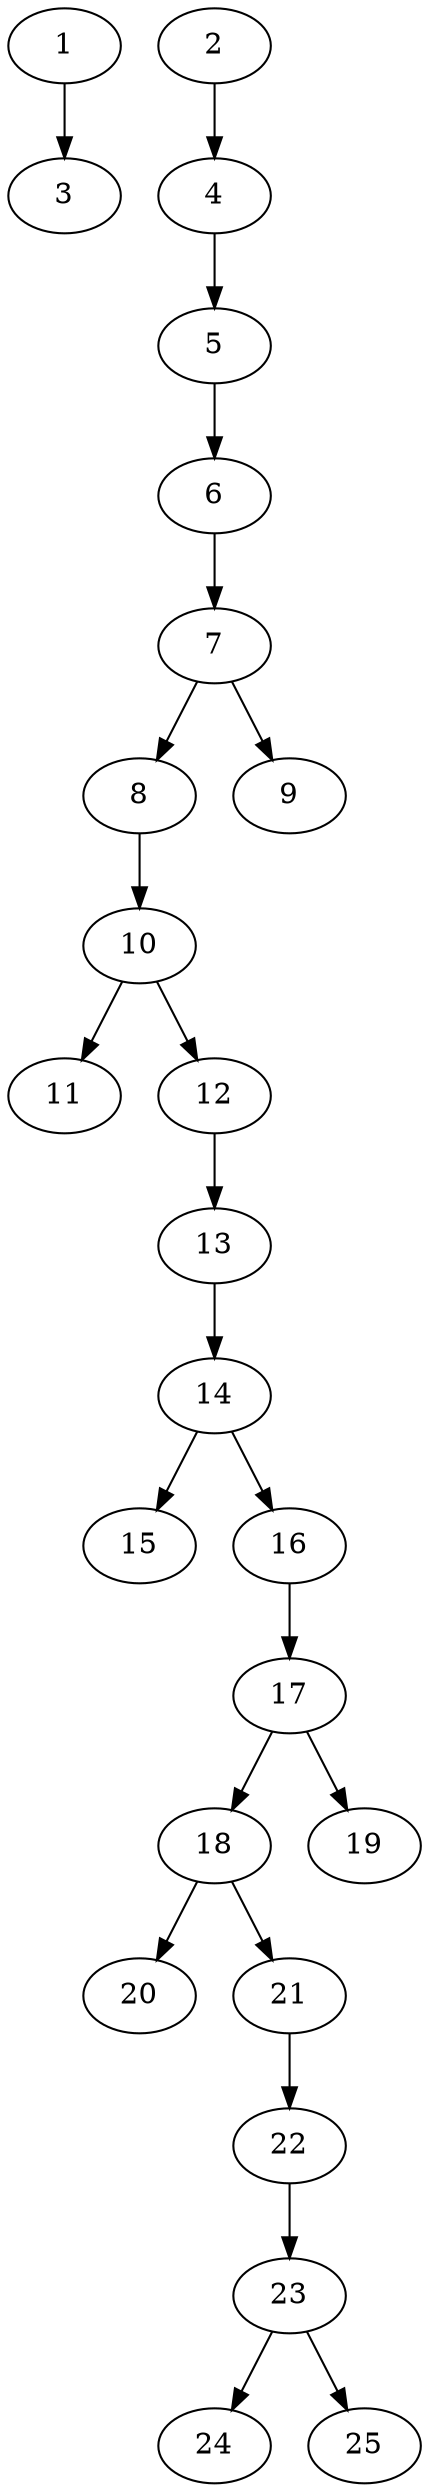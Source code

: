 // DAG automatically generated by daggen at Thu Oct  3 14:00:39 2019
// ./daggen --dot -n 25 --ccr 0.3 --fat 0.3 --regular 0.9 --density 0.5 --mindata 5242880 --maxdata 52428800 
digraph G {
  1 [size="53364053", alpha="0.05", expect_size="16009216"] 
  1 -> 3 [size ="16009216"]
  2 [size="56101547", alpha="0.15", expect_size="16830464"] 
  2 -> 4 [size ="16830464"]
  3 [size="29044053", alpha="0.18", expect_size="8713216"] 
  4 [size="147630080", alpha="0.20", expect_size="44289024"] 
  4 -> 5 [size ="44289024"]
  5 [size="84896427", alpha="0.15", expect_size="25468928"] 
  5 -> 6 [size ="25468928"]
  6 [size="166355627", alpha="0.02", expect_size="49906688"] 
  6 -> 7 [size ="49906688"]
  7 [size="50128213", alpha="0.05", expect_size="15038464"] 
  7 -> 8 [size ="15038464"]
  7 -> 9 [size ="15038464"]
  8 [size="149691733", alpha="0.05", expect_size="44907520"] 
  8 -> 10 [size ="44907520"]
  9 [size="119207253", alpha="0.18", expect_size="35762176"] 
  10 [size="84814507", alpha="0.05", expect_size="25444352"] 
  10 -> 11 [size ="25444352"]
  10 -> 12 [size ="25444352"]
  11 [size="44957013", alpha="0.04", expect_size="13487104"] 
  12 [size="83810987", alpha="0.11", expect_size="25143296"] 
  12 -> 13 [size ="25143296"]
  13 [size="45963947", alpha="0.04", expect_size="13789184"] 
  13 -> 14 [size ="13789184"]
  14 [size="32221867", alpha="0.17", expect_size="9666560"] 
  14 -> 15 [size ="9666560"]
  14 -> 16 [size ="9666560"]
  15 [size="29781333", alpha="0.10", expect_size="8934400"] 
  16 [size="146117973", alpha="0.05", expect_size="43835392"] 
  16 -> 17 [size ="43835392"]
  17 [size="158969173", alpha="0.19", expect_size="47690752"] 
  17 -> 18 [size ="47690752"]
  17 -> 19 [size ="47690752"]
  18 [size="40488960", alpha="0.02", expect_size="12146688"] 
  18 -> 20 [size ="12146688"]
  18 -> 21 [size ="12146688"]
  19 [size="79441920", alpha="0.15", expect_size="23832576"] 
  20 [size="65283413", alpha="0.16", expect_size="19585024"] 
  21 [size="100727467", alpha="0.01", expect_size="30218240"] 
  21 -> 22 [size ="30218240"]
  22 [size="130833067", alpha="0.12", expect_size="39249920"] 
  22 -> 23 [size ="39249920"]
  23 [size="59238400", alpha="0.04", expect_size="17771520"] 
  23 -> 24 [size ="17771520"]
  23 -> 25 [size ="17771520"]
  24 [size="89149440", alpha="0.13", expect_size="26744832"] 
  25 [size="64047787", alpha="0.10", expect_size="19214336"] 
}
